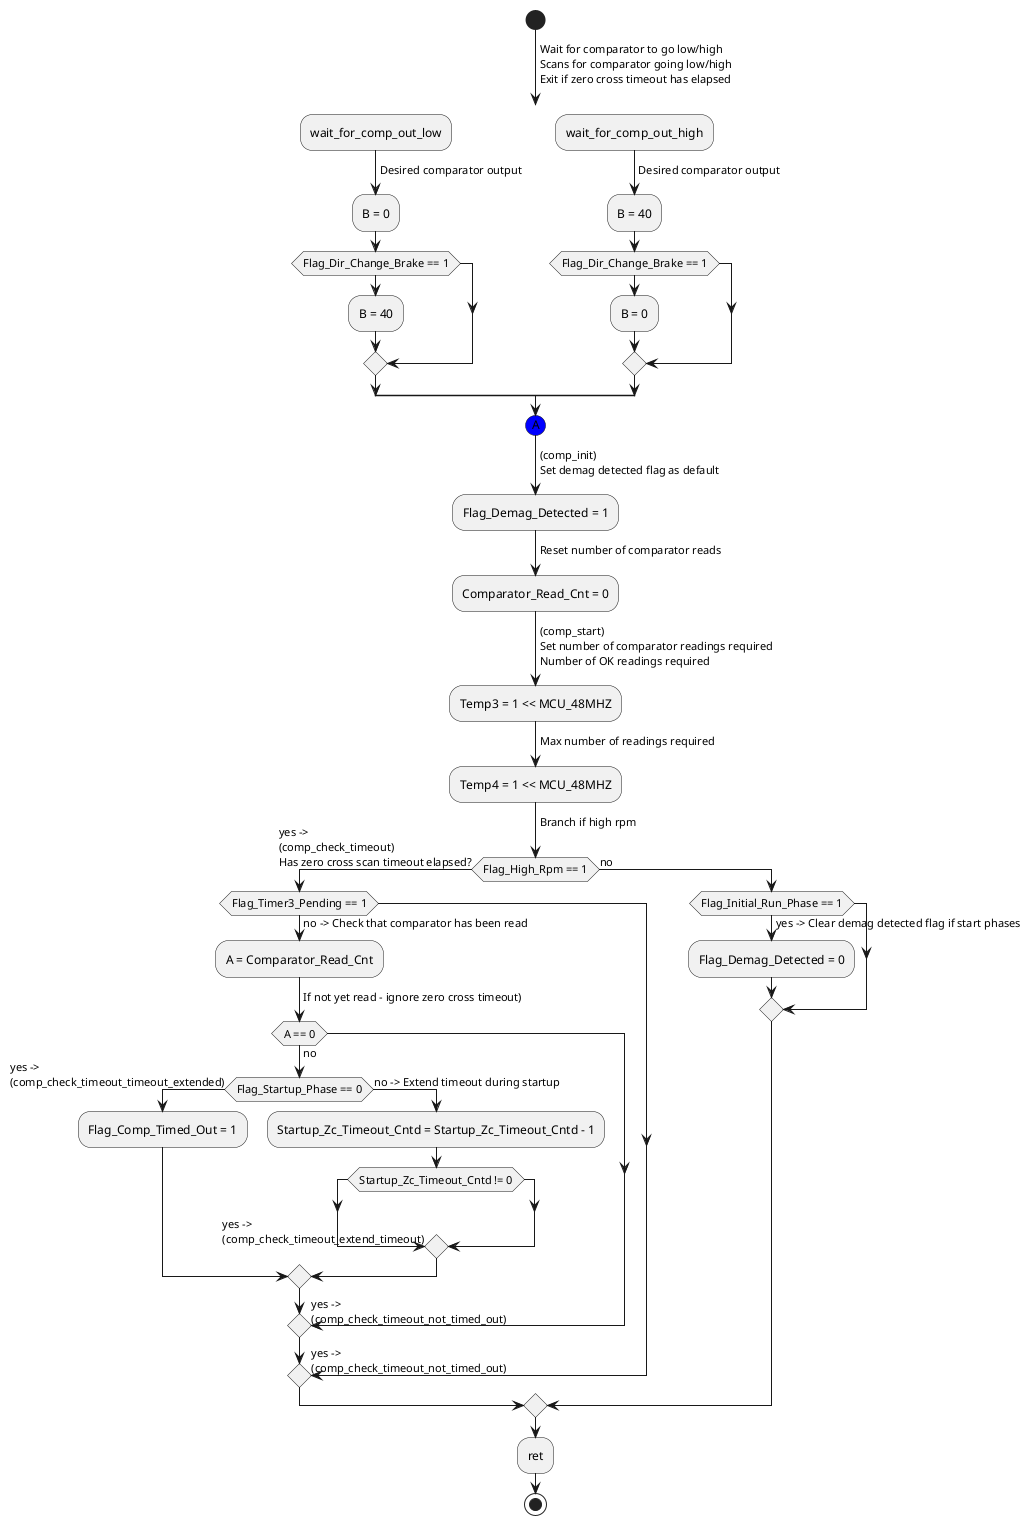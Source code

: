 @startuml 
start
->Wait for comparator to go low/high
Scans for comparator going low/high
Exit if zero cross timeout has elapsed;
split
  -[hidden]->
  :wait_for_comp_out_low;
  ->Desired comparator output;
  :B = 0;
  if (Flag_Dir_Change_Brake == 1) then
    :B = 40;
  endif
split again
  -[hidden]->
  :wait_for_comp_out_high;
  ->Desired comparator output;
  :B = 40;
  if (Flag_Dir_Change_Brake == 1) then
    :B = 0;
  endif
end split
#blue:(A)
->(comp_init)
Set demag detected flag as default;
:Flag_Demag_Detected = 1;
->Reset number of comparator reads;
:Comparator_Read_Cnt = 0;
->(comp_start)
Set number of comparator readings required
Number of OK readings required;
:Temp3 = 1 << MCU_48MHZ;
->Max number of readings required;
:Temp4 = 1 << MCU_48MHZ;
->Branch if high rpm;
if (Flag_High_Rpm == 1) then
  ->yes ->
  (comp_check_timeout)
  Has zero cross scan timeout elapsed?;
  if (Flag_Timer3_Pending == 1) then
    ->yes -> 
    (comp_check_timeout_not_timed_out);
  else
    ->no -> Check that comparator has been read;
    :A = Comparator_Read_Cnt;
    ->If not yet read - ignore zero cross timeout);
    if (A == 0) then
      ->yes -> 
      (comp_check_timeout_not_timed_out);
    else
      ->no;
      if (Flag_Startup_Phase == 0) then
        ->yes ->
        (comp_check_timeout_timeout_extended);
        :Flag_Comp_Timed_Out = 1;
      else
        ->no -> Extend timeout during startup;
        :Startup_Zc_Timeout_Cntd = Startup_Zc_Timeout_Cntd - 1;
        if (Startup_Zc_Timeout_Cntd != 0) then
          ->yes ->
          (comp_check_timeout_extend_timeout);
        else
        endif
      endif
    endif
  endif
  
else
  ->no;
  if (Flag_Initial_Run_Phase == 1) then
    ->yes -> Clear demag detected flag if start phases;
    :Flag_Demag_Detected = 0;
  endif
endif
:ret;
stop
@enduml



